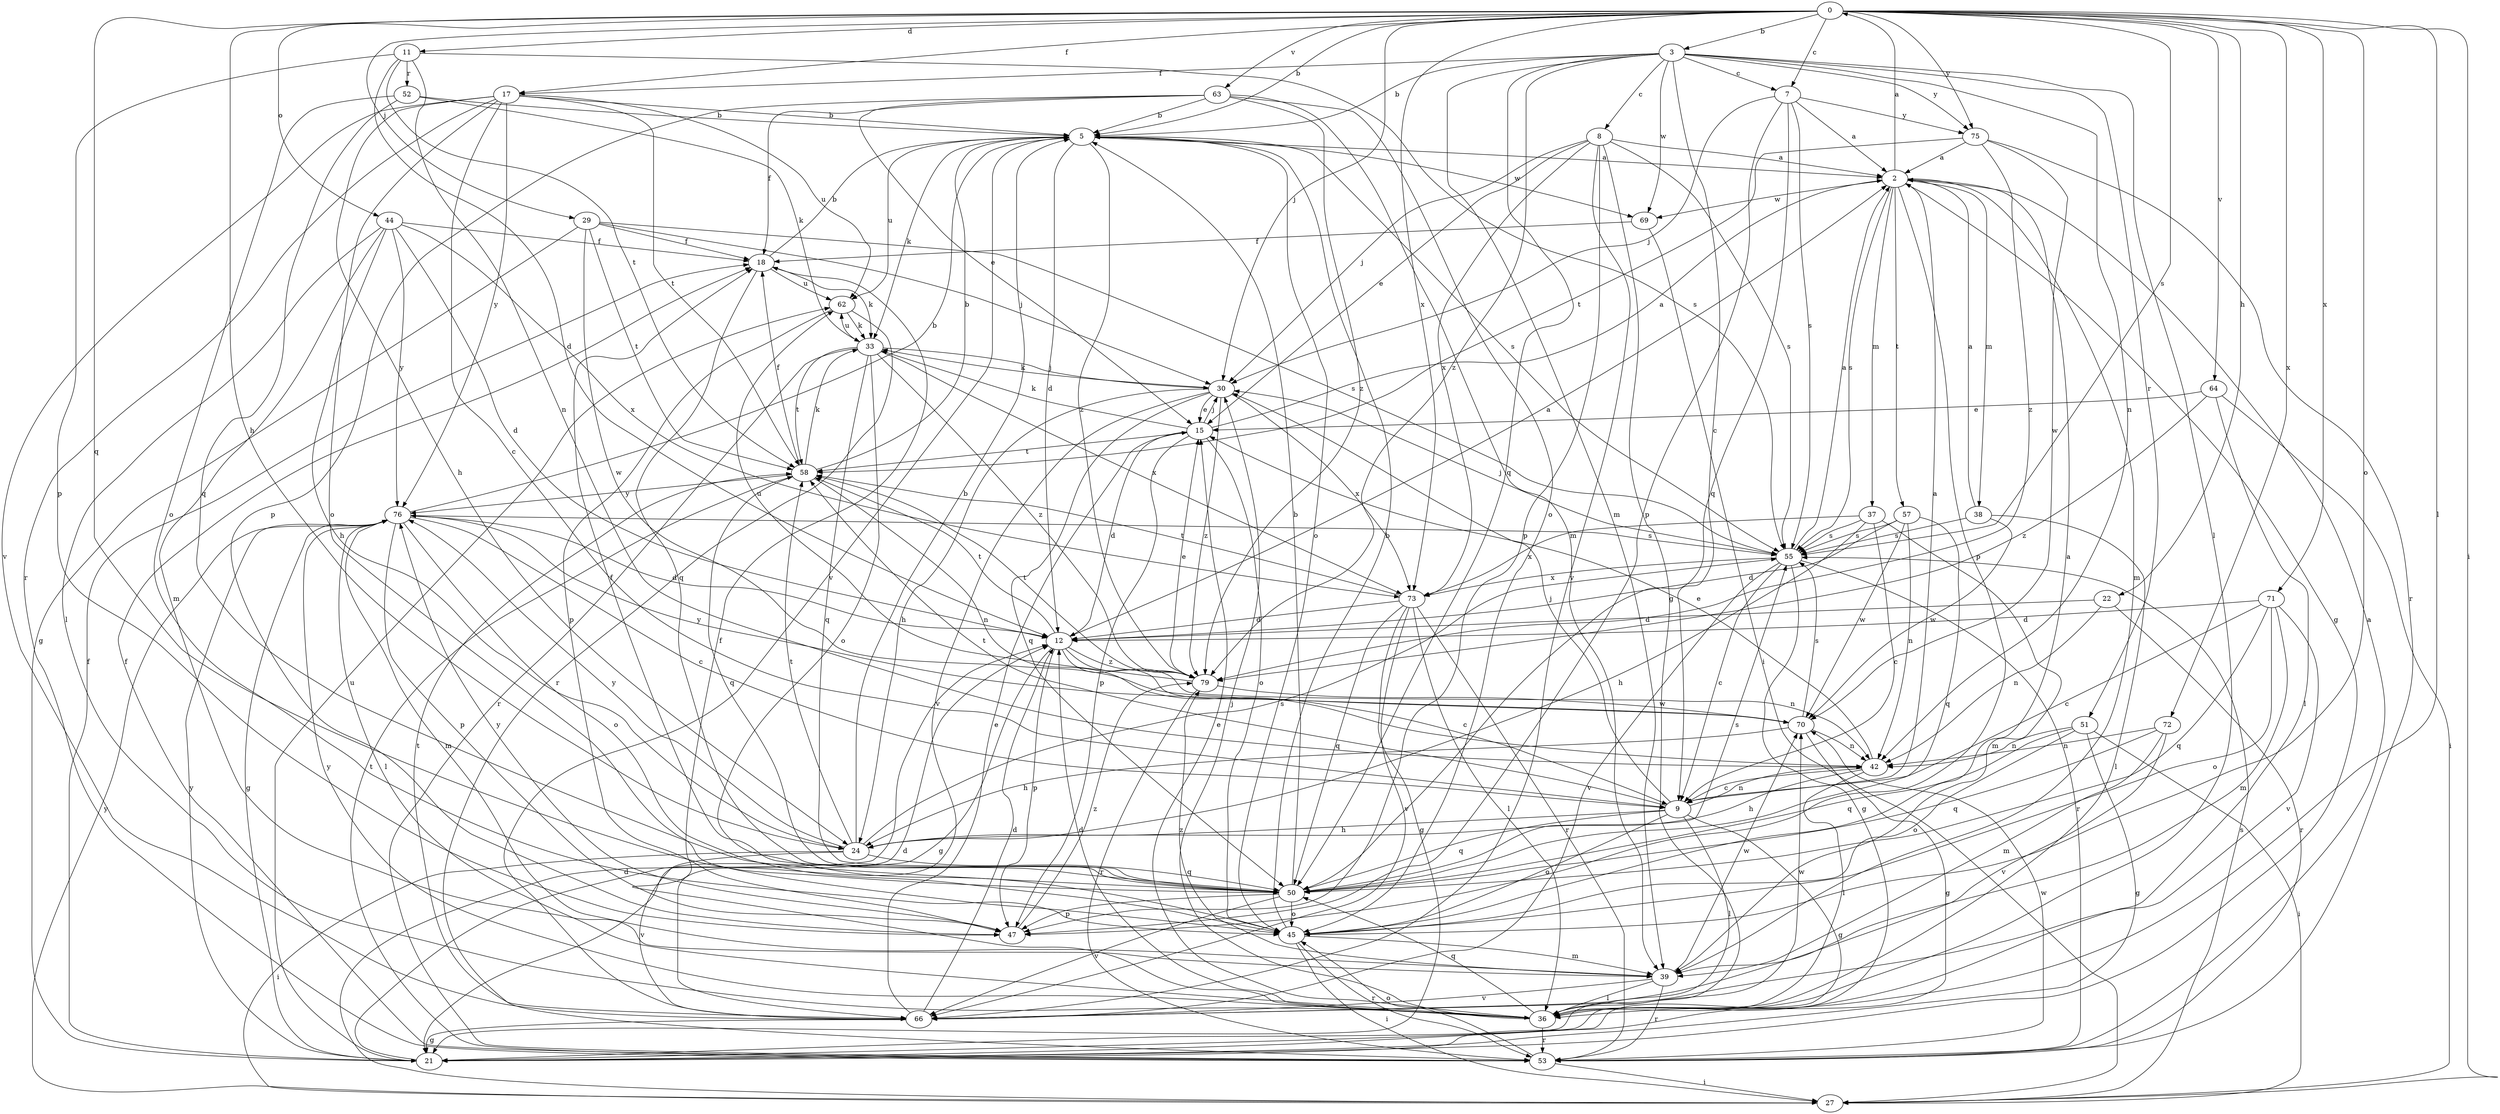 strict digraph  {
0;
2;
3;
5;
7;
8;
9;
11;
12;
15;
17;
18;
21;
22;
24;
27;
29;
30;
33;
36;
37;
38;
39;
42;
44;
45;
47;
50;
51;
52;
53;
55;
57;
58;
62;
63;
64;
66;
69;
70;
71;
72;
73;
75;
76;
79;
0 -> 3  [label=b];
0 -> 5  [label=b];
0 -> 7  [label=c];
0 -> 11  [label=d];
0 -> 17  [label=f];
0 -> 22  [label=h];
0 -> 24  [label=h];
0 -> 27  [label=i];
0 -> 29  [label=j];
0 -> 30  [label=j];
0 -> 36  [label=l];
0 -> 44  [label=o];
0 -> 45  [label=o];
0 -> 50  [label=q];
0 -> 55  [label=s];
0 -> 63  [label=v];
0 -> 64  [label=v];
0 -> 71  [label=x];
0 -> 72  [label=x];
0 -> 73  [label=x];
0 -> 75  [label=y];
2 -> 0  [label=a];
2 -> 21  [label=g];
2 -> 37  [label=m];
2 -> 38  [label=m];
2 -> 39  [label=m];
2 -> 47  [label=p];
2 -> 55  [label=s];
2 -> 57  [label=t];
2 -> 69  [label=w];
3 -> 5  [label=b];
3 -> 7  [label=c];
3 -> 8  [label=c];
3 -> 9  [label=c];
3 -> 17  [label=f];
3 -> 36  [label=l];
3 -> 39  [label=m];
3 -> 42  [label=n];
3 -> 50  [label=q];
3 -> 51  [label=r];
3 -> 69  [label=w];
3 -> 75  [label=y];
3 -> 79  [label=z];
5 -> 2  [label=a];
5 -> 12  [label=d];
5 -> 33  [label=k];
5 -> 45  [label=o];
5 -> 55  [label=s];
5 -> 62  [label=u];
5 -> 66  [label=v];
5 -> 69  [label=w];
5 -> 79  [label=z];
7 -> 2  [label=a];
7 -> 30  [label=j];
7 -> 47  [label=p];
7 -> 50  [label=q];
7 -> 55  [label=s];
7 -> 75  [label=y];
8 -> 2  [label=a];
8 -> 15  [label=e];
8 -> 21  [label=g];
8 -> 30  [label=j];
8 -> 47  [label=p];
8 -> 55  [label=s];
8 -> 66  [label=v];
8 -> 73  [label=x];
9 -> 2  [label=a];
9 -> 21  [label=g];
9 -> 24  [label=h];
9 -> 30  [label=j];
9 -> 36  [label=l];
9 -> 42  [label=n];
9 -> 45  [label=o];
9 -> 50  [label=q];
9 -> 58  [label=t];
11 -> 12  [label=d];
11 -> 42  [label=n];
11 -> 47  [label=p];
11 -> 52  [label=r];
11 -> 55  [label=s];
11 -> 58  [label=t];
12 -> 2  [label=a];
12 -> 9  [label=c];
12 -> 21  [label=g];
12 -> 42  [label=n];
12 -> 47  [label=p];
12 -> 58  [label=t];
12 -> 79  [label=z];
15 -> 2  [label=a];
15 -> 12  [label=d];
15 -> 30  [label=j];
15 -> 33  [label=k];
15 -> 45  [label=o];
15 -> 47  [label=p];
15 -> 58  [label=t];
17 -> 5  [label=b];
17 -> 9  [label=c];
17 -> 24  [label=h];
17 -> 45  [label=o];
17 -> 53  [label=r];
17 -> 58  [label=t];
17 -> 62  [label=u];
17 -> 66  [label=v];
17 -> 76  [label=y];
18 -> 5  [label=b];
18 -> 33  [label=k];
18 -> 50  [label=q];
18 -> 62  [label=u];
21 -> 12  [label=d];
21 -> 18  [label=f];
21 -> 62  [label=u];
21 -> 76  [label=y];
22 -> 12  [label=d];
22 -> 42  [label=n];
22 -> 53  [label=r];
24 -> 5  [label=b];
24 -> 27  [label=i];
24 -> 50  [label=q];
24 -> 55  [label=s];
24 -> 58  [label=t];
24 -> 66  [label=v];
24 -> 76  [label=y];
27 -> 12  [label=d];
27 -> 55  [label=s];
27 -> 76  [label=y];
29 -> 18  [label=f];
29 -> 21  [label=g];
29 -> 30  [label=j];
29 -> 55  [label=s];
29 -> 58  [label=t];
29 -> 70  [label=w];
30 -> 15  [label=e];
30 -> 24  [label=h];
30 -> 33  [label=k];
30 -> 50  [label=q];
30 -> 66  [label=v];
30 -> 73  [label=x];
30 -> 79  [label=z];
33 -> 30  [label=j];
33 -> 45  [label=o];
33 -> 50  [label=q];
33 -> 53  [label=r];
33 -> 58  [label=t];
33 -> 62  [label=u];
33 -> 73  [label=x];
33 -> 79  [label=z];
36 -> 12  [label=d];
36 -> 15  [label=e];
36 -> 18  [label=f];
36 -> 30  [label=j];
36 -> 50  [label=q];
36 -> 53  [label=r];
36 -> 70  [label=w];
36 -> 76  [label=y];
37 -> 9  [label=c];
37 -> 24  [label=h];
37 -> 39  [label=m];
37 -> 55  [label=s];
37 -> 73  [label=x];
38 -> 2  [label=a];
38 -> 36  [label=l];
38 -> 55  [label=s];
38 -> 70  [label=w];
39 -> 36  [label=l];
39 -> 53  [label=r];
39 -> 66  [label=v];
39 -> 70  [label=w];
39 -> 79  [label=z];
42 -> 9  [label=c];
42 -> 15  [label=e];
42 -> 24  [label=h];
42 -> 36  [label=l];
44 -> 12  [label=d];
44 -> 18  [label=f];
44 -> 24  [label=h];
44 -> 36  [label=l];
44 -> 39  [label=m];
44 -> 73  [label=x];
44 -> 76  [label=y];
45 -> 2  [label=a];
45 -> 5  [label=b];
45 -> 27  [label=i];
45 -> 39  [label=m];
45 -> 53  [label=r];
47 -> 76  [label=y];
47 -> 79  [label=z];
50 -> 5  [label=b];
50 -> 18  [label=f];
50 -> 45  [label=o];
50 -> 47  [label=p];
50 -> 55  [label=s];
50 -> 66  [label=v];
51 -> 21  [label=g];
51 -> 27  [label=i];
51 -> 42  [label=n];
51 -> 45  [label=o];
51 -> 50  [label=q];
52 -> 5  [label=b];
52 -> 33  [label=k];
52 -> 45  [label=o];
52 -> 50  [label=q];
53 -> 2  [label=a];
53 -> 18  [label=f];
53 -> 27  [label=i];
53 -> 45  [label=o];
53 -> 58  [label=t];
53 -> 70  [label=w];
55 -> 2  [label=a];
55 -> 9  [label=c];
55 -> 21  [label=g];
55 -> 30  [label=j];
55 -> 53  [label=r];
55 -> 66  [label=v];
55 -> 73  [label=x];
57 -> 12  [label=d];
57 -> 42  [label=n];
57 -> 50  [label=q];
57 -> 55  [label=s];
57 -> 70  [label=w];
58 -> 5  [label=b];
58 -> 18  [label=f];
58 -> 33  [label=k];
58 -> 42  [label=n];
58 -> 50  [label=q];
58 -> 76  [label=y];
62 -> 33  [label=k];
62 -> 47  [label=p];
62 -> 53  [label=r];
63 -> 5  [label=b];
63 -> 15  [label=e];
63 -> 18  [label=f];
63 -> 39  [label=m];
63 -> 45  [label=o];
63 -> 47  [label=p];
63 -> 79  [label=z];
64 -> 15  [label=e];
64 -> 27  [label=i];
64 -> 36  [label=l];
64 -> 79  [label=z];
66 -> 12  [label=d];
66 -> 15  [label=e];
66 -> 21  [label=g];
66 -> 58  [label=t];
69 -> 18  [label=f];
69 -> 27  [label=i];
70 -> 21  [label=g];
70 -> 24  [label=h];
70 -> 42  [label=n];
70 -> 55  [label=s];
70 -> 76  [label=y];
71 -> 9  [label=c];
71 -> 12  [label=d];
71 -> 39  [label=m];
71 -> 45  [label=o];
71 -> 50  [label=q];
71 -> 66  [label=v];
72 -> 39  [label=m];
72 -> 42  [label=n];
72 -> 50  [label=q];
72 -> 66  [label=v];
73 -> 12  [label=d];
73 -> 21  [label=g];
73 -> 36  [label=l];
73 -> 50  [label=q];
73 -> 53  [label=r];
73 -> 58  [label=t];
73 -> 66  [label=v];
75 -> 2  [label=a];
75 -> 53  [label=r];
75 -> 58  [label=t];
75 -> 70  [label=w];
75 -> 79  [label=z];
76 -> 5  [label=b];
76 -> 9  [label=c];
76 -> 12  [label=d];
76 -> 21  [label=g];
76 -> 36  [label=l];
76 -> 39  [label=m];
76 -> 45  [label=o];
76 -> 47  [label=p];
76 -> 55  [label=s];
79 -> 15  [label=e];
79 -> 53  [label=r];
79 -> 58  [label=t];
79 -> 62  [label=u];
79 -> 70  [label=w];
}
